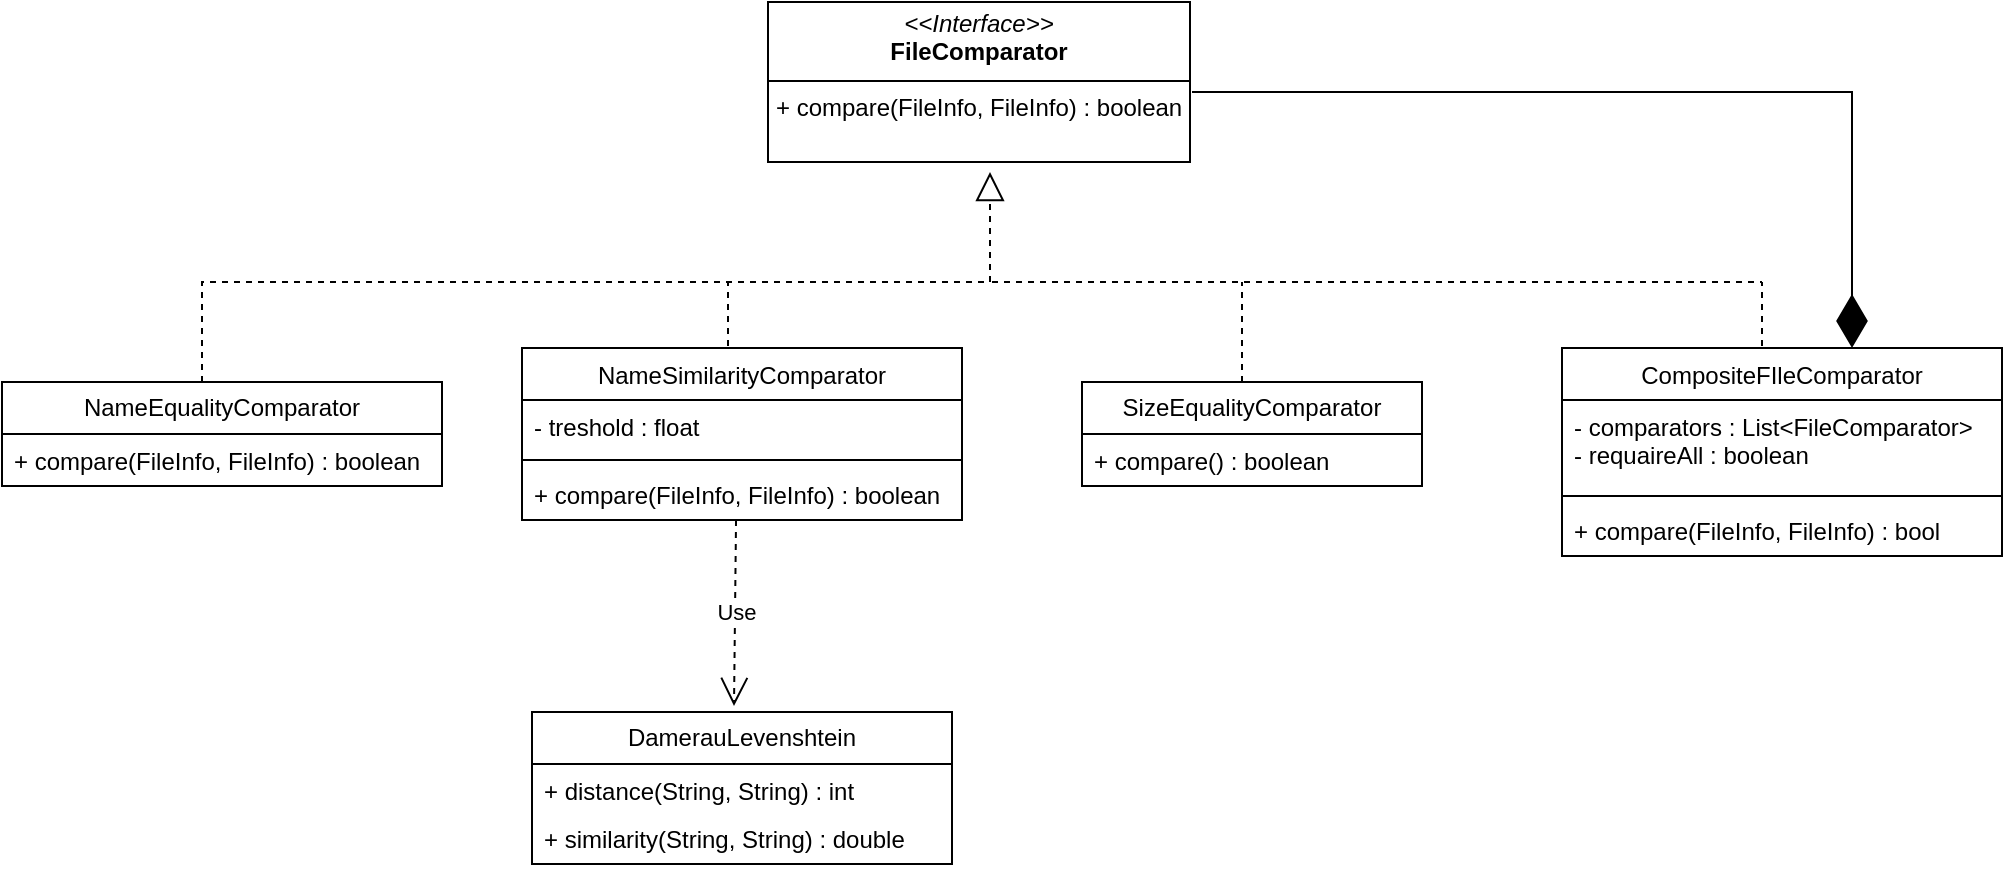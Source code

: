 <mxfile version="26.0.8" pages="5">
  <diagram id="C5RBs43oDa-KdzZeNtuy" name="comparator">
    <mxGraphModel dx="1290" dy="565" grid="1" gridSize="10" guides="1" tooltips="1" connect="1" arrows="1" fold="1" page="1" pageScale="1" pageWidth="1169" pageHeight="827" math="0" shadow="0">
      <root>
        <mxCell id="WIyWlLk6GJQsqaUBKTNV-0" />
        <mxCell id="WIyWlLk6GJQsqaUBKTNV-1" parent="WIyWlLk6GJQsqaUBKTNV-0" />
        <mxCell id="U8yGgse9i_UNsEWbCdNH-5" value="&lt;p style=&quot;margin:0px;margin-top:4px;text-align:center;&quot;&gt;&lt;i&gt;&amp;lt;&amp;lt;Interface&amp;gt;&amp;gt;&lt;/i&gt;&lt;br&gt;&lt;b&gt;FileComparator&lt;/b&gt;&lt;/p&gt;&lt;hr size=&quot;1&quot; style=&quot;border-style:solid;&quot;&gt;&lt;p style=&quot;margin:0px;margin-left:4px;&quot;&gt;+ compare(FileInfo, FileInfo) : boolean&amp;nbsp;&lt;/p&gt;" style="verticalAlign=top;align=left;overflow=fill;html=1;whiteSpace=wrap;" parent="WIyWlLk6GJQsqaUBKTNV-1" vertex="1">
          <mxGeometry x="467" y="198" width="211" height="80" as="geometry" />
        </mxCell>
        <mxCell id="U8yGgse9i_UNsEWbCdNH-6" value="NameEqualityComparator" style="swimlane;fontStyle=0;childLayout=stackLayout;horizontal=1;startSize=26;fillColor=none;horizontalStack=0;resizeParent=1;resizeParentMax=0;resizeLast=0;collapsible=1;marginBottom=0;whiteSpace=wrap;html=1;" parent="WIyWlLk6GJQsqaUBKTNV-1" vertex="1">
          <mxGeometry x="84" y="388" width="220" height="52" as="geometry" />
        </mxCell>
        <mxCell id="U8yGgse9i_UNsEWbCdNH-7" value="+ compare(FileInfo, FileInfo) : boolean" style="text;strokeColor=none;fillColor=none;align=left;verticalAlign=top;spacingLeft=4;spacingRight=4;overflow=hidden;rotatable=0;points=[[0,0.5],[1,0.5]];portConstraint=eastwest;whiteSpace=wrap;html=1;" parent="U8yGgse9i_UNsEWbCdNH-6" vertex="1">
          <mxGeometry y="26" width="220" height="26" as="geometry" />
        </mxCell>
        <mxCell id="U8yGgse9i_UNsEWbCdNH-16" value="SizeEqualityComparator" style="swimlane;fontStyle=0;childLayout=stackLayout;horizontal=1;startSize=26;fillColor=none;horizontalStack=0;resizeParent=1;resizeParentMax=0;resizeLast=0;collapsible=1;marginBottom=0;whiteSpace=wrap;html=1;" parent="WIyWlLk6GJQsqaUBKTNV-1" vertex="1">
          <mxGeometry x="624" y="388" width="170" height="52" as="geometry" />
        </mxCell>
        <mxCell id="U8yGgse9i_UNsEWbCdNH-17" value="+ compare() : boolean" style="text;strokeColor=none;fillColor=none;align=left;verticalAlign=top;spacingLeft=4;spacingRight=4;overflow=hidden;rotatable=0;points=[[0,0.5],[1,0.5]];portConstraint=eastwest;whiteSpace=wrap;html=1;" parent="U8yGgse9i_UNsEWbCdNH-16" vertex="1">
          <mxGeometry y="26" width="170" height="26" as="geometry" />
        </mxCell>
        <mxCell id="U8yGgse9i_UNsEWbCdNH-19" value="" style="endArrow=block;dashed=1;endFill=0;endSize=12;html=1;rounded=0;" parent="WIyWlLk6GJQsqaUBKTNV-1" edge="1">
          <mxGeometry width="160" relative="1" as="geometry">
            <mxPoint x="184" y="388" as="sourcePoint" />
            <mxPoint x="578" y="283" as="targetPoint" />
            <Array as="points">
              <mxPoint x="184" y="388" />
              <mxPoint x="184" y="338" />
              <mxPoint x="504" y="338" />
              <mxPoint x="578" y="338" />
            </Array>
          </mxGeometry>
        </mxCell>
        <mxCell id="U8yGgse9i_UNsEWbCdNH-23" value="" style="endArrow=none;dashed=1;html=1;rounded=0;" parent="WIyWlLk6GJQsqaUBKTNV-1" edge="1">
          <mxGeometry width="50" height="50" relative="1" as="geometry">
            <mxPoint x="447" y="388" as="sourcePoint" />
            <mxPoint x="447" y="338" as="targetPoint" />
          </mxGeometry>
        </mxCell>
        <mxCell id="U8yGgse9i_UNsEWbCdNH-24" value="" style="endArrow=none;dashed=1;html=1;rounded=0;" parent="WIyWlLk6GJQsqaUBKTNV-1" edge="1">
          <mxGeometry width="50" height="50" relative="1" as="geometry">
            <mxPoint x="579" y="338" as="sourcePoint" />
            <mxPoint x="964" y="338" as="targetPoint" />
          </mxGeometry>
        </mxCell>
        <mxCell id="U8yGgse9i_UNsEWbCdNH-25" value="" style="endArrow=none;dashed=1;html=1;rounded=0;" parent="WIyWlLk6GJQsqaUBKTNV-1" edge="1">
          <mxGeometry width="50" height="50" relative="1" as="geometry">
            <mxPoint x="704" y="388" as="sourcePoint" />
            <mxPoint x="704" y="338" as="targetPoint" />
          </mxGeometry>
        </mxCell>
        <mxCell id="U8yGgse9i_UNsEWbCdNH-26" value="" style="endArrow=none;dashed=1;html=1;rounded=0;" parent="WIyWlLk6GJQsqaUBKTNV-1" edge="1">
          <mxGeometry width="50" height="50" relative="1" as="geometry">
            <mxPoint x="964" y="388" as="sourcePoint" />
            <mxPoint x="964" y="338" as="targetPoint" />
          </mxGeometry>
        </mxCell>
        <mxCell id="U8yGgse9i_UNsEWbCdNH-27" value="&lt;span style=&quot;font-weight: 400;&quot;&gt;NameSimilarityComparator&lt;/span&gt;" style="swimlane;fontStyle=1;align=center;verticalAlign=top;childLayout=stackLayout;horizontal=1;startSize=26;horizontalStack=0;resizeParent=1;resizeParentMax=0;resizeLast=0;collapsible=1;marginBottom=0;whiteSpace=wrap;html=1;" parent="WIyWlLk6GJQsqaUBKTNV-1" vertex="1">
          <mxGeometry x="344" y="371" width="220" height="86" as="geometry" />
        </mxCell>
        <mxCell id="U8yGgse9i_UNsEWbCdNH-28" value="- treshold : float" style="text;strokeColor=none;fillColor=none;align=left;verticalAlign=top;spacingLeft=4;spacingRight=4;overflow=hidden;rotatable=0;points=[[0,0.5],[1,0.5]];portConstraint=eastwest;whiteSpace=wrap;html=1;" parent="U8yGgse9i_UNsEWbCdNH-27" vertex="1">
          <mxGeometry y="26" width="220" height="26" as="geometry" />
        </mxCell>
        <mxCell id="U8yGgse9i_UNsEWbCdNH-29" value="" style="line;strokeWidth=1;fillColor=none;align=left;verticalAlign=middle;spacingTop=-1;spacingLeft=3;spacingRight=3;rotatable=0;labelPosition=right;points=[];portConstraint=eastwest;strokeColor=inherit;" parent="U8yGgse9i_UNsEWbCdNH-27" vertex="1">
          <mxGeometry y="52" width="220" height="8" as="geometry" />
        </mxCell>
        <mxCell id="U8yGgse9i_UNsEWbCdNH-30" value="+ compare(FileInfo, FileInfo) : boolean&amp;nbsp;" style="text;strokeColor=none;fillColor=none;align=left;verticalAlign=top;spacingLeft=4;spacingRight=4;overflow=hidden;rotatable=0;points=[[0,0.5],[1,0.5]];portConstraint=eastwest;whiteSpace=wrap;html=1;" parent="U8yGgse9i_UNsEWbCdNH-27" vertex="1">
          <mxGeometry y="60" width="220" height="26" as="geometry" />
        </mxCell>
        <mxCell id="U8yGgse9i_UNsEWbCdNH-32" value="&lt;span style=&quot;font-weight: 400;&quot;&gt;CompositeFIleComparator&lt;/span&gt;" style="swimlane;fontStyle=1;align=center;verticalAlign=top;childLayout=stackLayout;horizontal=1;startSize=26;horizontalStack=0;resizeParent=1;resizeParentMax=0;resizeLast=0;collapsible=1;marginBottom=0;whiteSpace=wrap;html=1;" parent="WIyWlLk6GJQsqaUBKTNV-1" vertex="1">
          <mxGeometry x="864" y="371" width="220" height="104" as="geometry" />
        </mxCell>
        <mxCell id="U8yGgse9i_UNsEWbCdNH-33" value="- comparators : List&amp;lt;FileComparator&amp;gt;&lt;div&gt;- requaireAll : boolean&lt;/div&gt;" style="text;strokeColor=none;fillColor=none;align=left;verticalAlign=top;spacingLeft=4;spacingRight=4;overflow=hidden;rotatable=0;points=[[0,0.5],[1,0.5]];portConstraint=eastwest;whiteSpace=wrap;html=1;" parent="U8yGgse9i_UNsEWbCdNH-32" vertex="1">
          <mxGeometry y="26" width="220" height="44" as="geometry" />
        </mxCell>
        <mxCell id="U8yGgse9i_UNsEWbCdNH-34" value="" style="line;strokeWidth=1;fillColor=none;align=left;verticalAlign=middle;spacingTop=-1;spacingLeft=3;spacingRight=3;rotatable=0;labelPosition=right;points=[];portConstraint=eastwest;strokeColor=inherit;" parent="U8yGgse9i_UNsEWbCdNH-32" vertex="1">
          <mxGeometry y="70" width="220" height="8" as="geometry" />
        </mxCell>
        <mxCell id="U8yGgse9i_UNsEWbCdNH-35" value="+ compare(FileInfo, FileInfo) : bool&amp;nbsp;" style="text;strokeColor=none;fillColor=none;align=left;verticalAlign=top;spacingLeft=4;spacingRight=4;overflow=hidden;rotatable=0;points=[[0,0.5],[1,0.5]];portConstraint=eastwest;whiteSpace=wrap;html=1;" parent="U8yGgse9i_UNsEWbCdNH-32" vertex="1">
          <mxGeometry y="78" width="220" height="26" as="geometry" />
        </mxCell>
        <mxCell id="5WTUWye0s8T60nVQZnky-0" value="" style="endArrow=diamondThin;endFill=1;endSize=24;html=1;rounded=0;" parent="WIyWlLk6GJQsqaUBKTNV-1" edge="1">
          <mxGeometry width="160" relative="1" as="geometry">
            <mxPoint x="1009" y="243" as="sourcePoint" />
            <mxPoint x="1009" y="371" as="targetPoint" />
            <Array as="points">
              <mxPoint x="679" y="243" />
              <mxPoint x="1009" y="243" />
            </Array>
          </mxGeometry>
        </mxCell>
        <mxCell id="9_Im4xQddAQbTur4I_IK-0" value="DamerauLevenshtein" style="swimlane;fontStyle=0;childLayout=stackLayout;horizontal=1;startSize=26;fillColor=none;horizontalStack=0;resizeParent=1;resizeParentMax=0;resizeLast=0;collapsible=1;marginBottom=0;whiteSpace=wrap;html=1;" parent="WIyWlLk6GJQsqaUBKTNV-1" vertex="1">
          <mxGeometry x="349" y="553" width="210" height="76" as="geometry" />
        </mxCell>
        <mxCell id="9_Im4xQddAQbTur4I_IK-1" value="+ distance(String, String) : int&amp;nbsp;" style="text;strokeColor=none;fillColor=none;align=left;verticalAlign=top;spacingLeft=4;spacingRight=4;overflow=hidden;rotatable=0;points=[[0,0.5],[1,0.5]];portConstraint=eastwest;whiteSpace=wrap;html=1;" parent="9_Im4xQddAQbTur4I_IK-0" vertex="1">
          <mxGeometry y="26" width="210" height="24" as="geometry" />
        </mxCell>
        <mxCell id="9_Im4xQddAQbTur4I_IK-2" value="+ similarity(String, String) : double" style="text;strokeColor=none;fillColor=none;align=left;verticalAlign=top;spacingLeft=4;spacingRight=4;overflow=hidden;rotatable=0;points=[[0,0.5],[1,0.5]];portConstraint=eastwest;whiteSpace=wrap;html=1;" parent="9_Im4xQddAQbTur4I_IK-0" vertex="1">
          <mxGeometry y="50" width="210" height="26" as="geometry" />
        </mxCell>
        <mxCell id="9_Im4xQddAQbTur4I_IK-4" value="Use" style="endArrow=open;endSize=12;dashed=1;html=1;rounded=0;exitX=0.441;exitY=1.115;exitDx=0;exitDy=0;exitPerimeter=0;" parent="WIyWlLk6GJQsqaUBKTNV-1" edge="1">
          <mxGeometry width="160" relative="1" as="geometry">
            <mxPoint x="451.02" y="457.0" as="sourcePoint" />
            <mxPoint x="450" y="550" as="targetPoint" />
          </mxGeometry>
        </mxCell>
      </root>
    </mxGraphModel>
  </diagram>
  <diagram id="Cde9O3t8qtmIYiX8npGV" name="finders">
    <mxGraphModel dx="1290" dy="565" grid="1" gridSize="10" guides="1" tooltips="1" connect="1" arrows="1" fold="1" page="1" pageScale="1" pageWidth="1169" pageHeight="827" math="0" shadow="0">
      <root>
        <mxCell id="0" />
        <mxCell id="1" parent="0" />
        <mxCell id="o4_-igIPOzprRb9-MttJ-1" value="&lt;i&gt;FileGroupFinder&lt;/i&gt;" style="swimlane;fontStyle=1;align=center;verticalAlign=top;childLayout=stackLayout;horizontal=1;startSize=26;horizontalStack=0;resizeParent=1;resizeParentMax=0;resizeLast=0;collapsible=1;marginBottom=0;whiteSpace=wrap;html=1;" parent="1" vertex="1">
          <mxGeometry x="464" y="230" width="230" height="110" as="geometry" />
        </mxCell>
        <mxCell id="o4_-igIPOzprRb9-MttJ-2" value="&lt;i&gt;- files : List&amp;lt;FileInfo&amp;gt;&lt;/i&gt;&lt;div&gt;&lt;i&gt;- comparator : FileComparator&lt;/i&gt;&lt;/div&gt;" style="text;strokeColor=none;fillColor=none;align=left;verticalAlign=top;spacingLeft=4;spacingRight=4;overflow=hidden;rotatable=0;points=[[0,0.5],[1,0.5]];portConstraint=eastwest;whiteSpace=wrap;html=1;" parent="o4_-igIPOzprRb9-MttJ-1" vertex="1">
          <mxGeometry y="26" width="230" height="44" as="geometry" />
        </mxCell>
        <mxCell id="o4_-igIPOzprRb9-MttJ-3" value="" style="line;strokeWidth=1;fillColor=none;align=left;verticalAlign=middle;spacingTop=-1;spacingLeft=3;spacingRight=3;rotatable=0;labelPosition=right;points=[];portConstraint=eastwest;strokeColor=inherit;" parent="o4_-igIPOzprRb9-MttJ-1" vertex="1">
          <mxGeometry y="70" width="230" height="8" as="geometry" />
        </mxCell>
        <mxCell id="o4_-igIPOzprRb9-MttJ-4" value="&lt;i&gt;+ find() : List&amp;lt;ImmutablePair&amp;lt;FileInfo&amp;gt;&amp;gt;&lt;/i&gt;&lt;div&gt;&lt;br&gt;&lt;/div&gt;" style="text;strokeColor=none;fillColor=none;align=left;verticalAlign=top;spacingLeft=4;spacingRight=4;overflow=hidden;rotatable=0;points=[[0,0.5],[1,0.5]];portConstraint=eastwest;whiteSpace=wrap;html=1;" parent="o4_-igIPOzprRb9-MttJ-1" vertex="1">
          <mxGeometry y="78" width="230" height="32" as="geometry" />
        </mxCell>
        <mxCell id="Mpk-7AVUA3salqRv2yxr-1" value="FileDuplicateFinder" style="swimlane;fontStyle=1;align=center;verticalAlign=top;childLayout=stackLayout;horizontal=1;startSize=26;horizontalStack=0;resizeParent=1;resizeParentMax=0;resizeLast=0;collapsible=1;marginBottom=0;whiteSpace=wrap;html=1;" parent="1" vertex="1">
          <mxGeometry x="660" y="450" width="230" height="110" as="geometry" />
        </mxCell>
        <mxCell id="Mpk-7AVUA3salqRv2yxr-2" value="- files : List&amp;lt;FileInfo&amp;gt;&lt;div&gt;- comparator : FileComparator&lt;/div&gt;" style="text;strokeColor=none;fillColor=none;align=left;verticalAlign=top;spacingLeft=4;spacingRight=4;overflow=hidden;rotatable=0;points=[[0,0.5],[1,0.5]];portConstraint=eastwest;whiteSpace=wrap;html=1;" parent="Mpk-7AVUA3salqRv2yxr-1" vertex="1">
          <mxGeometry y="26" width="230" height="44" as="geometry" />
        </mxCell>
        <mxCell id="Mpk-7AVUA3salqRv2yxr-3" value="" style="line;strokeWidth=1;fillColor=none;align=left;verticalAlign=middle;spacingTop=-1;spacingLeft=3;spacingRight=3;rotatable=0;labelPosition=right;points=[];portConstraint=eastwest;strokeColor=inherit;" parent="Mpk-7AVUA3salqRv2yxr-1" vertex="1">
          <mxGeometry y="70" width="230" height="8" as="geometry" />
        </mxCell>
        <mxCell id="Mpk-7AVUA3salqRv2yxr-4" value="+ find() : List&amp;lt;ImmutablePair&amp;lt;FileInfo&amp;gt;&amp;gt;&lt;div&gt;&lt;br&gt;&lt;/div&gt;" style="text;strokeColor=none;fillColor=none;align=left;verticalAlign=top;spacingLeft=4;spacingRight=4;overflow=hidden;rotatable=0;points=[[0,0.5],[1,0.5]];portConstraint=eastwest;whiteSpace=wrap;html=1;" parent="Mpk-7AVUA3salqRv2yxr-1" vertex="1">
          <mxGeometry y="78" width="230" height="32" as="geometry" />
        </mxCell>
        <mxCell id="Mpk-7AVUA3salqRv2yxr-5" value="FileVersionsFinder" style="swimlane;fontStyle=1;align=center;verticalAlign=top;childLayout=stackLayout;horizontal=1;startSize=26;horizontalStack=0;resizeParent=1;resizeParentMax=0;resizeLast=0;collapsible=1;marginBottom=0;whiteSpace=wrap;html=1;" parent="1" vertex="1">
          <mxGeometry x="250" y="450" width="230" height="110" as="geometry" />
        </mxCell>
        <mxCell id="Mpk-7AVUA3salqRv2yxr-6" value="- files : List&amp;lt;FileInfo&amp;gt;&lt;div&gt;- comparator : FileComparator&lt;/div&gt;" style="text;strokeColor=none;fillColor=none;align=left;verticalAlign=top;spacingLeft=4;spacingRight=4;overflow=hidden;rotatable=0;points=[[0,0.5],[1,0.5]];portConstraint=eastwest;whiteSpace=wrap;html=1;" parent="Mpk-7AVUA3salqRv2yxr-5" vertex="1">
          <mxGeometry y="26" width="230" height="44" as="geometry" />
        </mxCell>
        <mxCell id="Mpk-7AVUA3salqRv2yxr-7" value="" style="line;strokeWidth=1;fillColor=none;align=left;verticalAlign=middle;spacingTop=-1;spacingLeft=3;spacingRight=3;rotatable=0;labelPosition=right;points=[];portConstraint=eastwest;strokeColor=inherit;" parent="Mpk-7AVUA3salqRv2yxr-5" vertex="1">
          <mxGeometry y="70" width="230" height="8" as="geometry" />
        </mxCell>
        <mxCell id="Mpk-7AVUA3salqRv2yxr-8" value="+ find() : List&amp;lt;ImmutablePair&amp;lt;FileInfo&amp;gt;&amp;gt;&lt;div&gt;&lt;br&gt;&lt;/div&gt;" style="text;strokeColor=none;fillColor=none;align=left;verticalAlign=top;spacingLeft=4;spacingRight=4;overflow=hidden;rotatable=0;points=[[0,0.5],[1,0.5]];portConstraint=eastwest;whiteSpace=wrap;html=1;" parent="Mpk-7AVUA3salqRv2yxr-5" vertex="1">
          <mxGeometry y="78" width="230" height="32" as="geometry" />
        </mxCell>
        <mxCell id="Qy8kE09DHCINjB1CNxP1-1" value="&lt;p style=&quot;margin:0px;margin-top:4px;text-align:center;&quot;&gt;&lt;i&gt;&amp;lt;&amp;lt;Interface&amp;gt;&amp;gt;&lt;/i&gt;&lt;br&gt;&lt;b&gt;FileComparator&lt;/b&gt;&lt;/p&gt;&lt;hr size=&quot;1&quot; style=&quot;border-style:solid;&quot;&gt;&lt;p style=&quot;margin:0px;margin-left:4px;&quot;&gt;+ compare(FileInfo, FileInfo) : boolean&amp;nbsp;&lt;/p&gt;" style="verticalAlign=top;align=left;overflow=fill;html=1;whiteSpace=wrap;" parent="1" vertex="1">
          <mxGeometry x="110" y="238" width="211" height="80" as="geometry" />
        </mxCell>
        <mxCell id="Qy8kE09DHCINjB1CNxP1-2" value="" style="endArrow=diamondThin;endFill=1;endSize=24;html=1;rounded=0;entryX=0;entryY=0.5;entryDx=0;entryDy=0;exitX=1;exitY=0.5;exitDx=0;exitDy=0;" parent="1" source="Qy8kE09DHCINjB1CNxP1-1" target="o4_-igIPOzprRb9-MttJ-2" edge="1">
          <mxGeometry width="160" relative="1" as="geometry">
            <mxPoint x="610" y="240" as="sourcePoint" />
            <mxPoint x="770" y="240" as="targetPoint" />
          </mxGeometry>
        </mxCell>
        <mxCell id="txkbW5nwoWUaUwmF8zt7-1" value="&lt;p style=&quot;margin:0px;margin-top:4px;text-align:center;&quot;&gt;&lt;i&gt;&amp;lt;&amp;lt;Interface&amp;gt;&amp;gt;&lt;/i&gt;&lt;br&gt;&lt;b&gt;FileFinder&lt;/b&gt;&lt;/p&gt;&lt;hr size=&quot;1&quot; style=&quot;border-style:solid;&quot;&gt;&lt;p style=&quot;margin:0px;margin-left:4px;&quot;&gt;+ compare(FileInfo, FileInfo) : boolean&amp;nbsp;&lt;/p&gt;" style="verticalAlign=top;align=left;overflow=fill;html=1;whiteSpace=wrap;" parent="1" vertex="1">
          <mxGeometry x="473.5" y="60" width="211" height="80" as="geometry" />
        </mxCell>
        <mxCell id="txkbW5nwoWUaUwmF8zt7-3" value="" style="endArrow=block;dashed=1;endFill=0;endSize=12;html=1;rounded=0;entryX=0.5;entryY=1;entryDx=0;entryDy=0;exitX=0.5;exitY=0;exitDx=0;exitDy=0;" parent="1" source="o4_-igIPOzprRb9-MttJ-1" target="txkbW5nwoWUaUwmF8zt7-1" edge="1">
          <mxGeometry width="160" relative="1" as="geometry">
            <mxPoint x="579" y="620" as="sourcePoint" />
            <mxPoint x="845" y="600" as="targetPoint" />
            <Array as="points" />
          </mxGeometry>
        </mxCell>
        <mxCell id="L4ZV5EJNv4xMWHJ9aP0x-1" value="" style="endArrow=block;endSize=16;endFill=0;html=1;rounded=0;exitX=0.5;exitY=0;exitDx=0;exitDy=0;" parent="1" source="Mpk-7AVUA3salqRv2yxr-5" edge="1">
          <mxGeometry width="160" relative="1" as="geometry">
            <mxPoint x="560" y="330" as="sourcePoint" />
            <mxPoint x="576" y="340" as="targetPoint" />
            <Array as="points">
              <mxPoint x="365" y="400" />
              <mxPoint x="576" y="400" />
            </Array>
          </mxGeometry>
        </mxCell>
        <mxCell id="L4ZV5EJNv4xMWHJ9aP0x-3" value="" style="endArrow=none;html=1;rounded=0;entryX=0.5;entryY=0;entryDx=0;entryDy=0;" parent="1" target="Mpk-7AVUA3salqRv2yxr-1" edge="1">
          <mxGeometry width="50" height="50" relative="1" as="geometry">
            <mxPoint x="570" y="400" as="sourcePoint" />
            <mxPoint x="670" y="310" as="targetPoint" />
            <Array as="points">
              <mxPoint x="775" y="400" />
            </Array>
          </mxGeometry>
        </mxCell>
      </root>
    </mxGraphModel>
  </diagram>
  <diagram id="LNfeugTZ9ctiTOf0wZXt" name="effect">
    <mxGraphModel dx="1290" dy="565" grid="1" gridSize="10" guides="1" tooltips="1" connect="1" arrows="1" fold="1" page="1" pageScale="1" pageWidth="1169" pageHeight="827" math="0" shadow="0">
      <root>
        <mxCell id="0" />
        <mxCell id="1" parent="0" />
        <mxCell id="Mg_yTMsmzbNJ7_bCk1oB-1" value="&lt;p style=&quot;margin:0px;margin-top:4px;text-align:center;&quot;&gt;&lt;i&gt;&amp;lt;&amp;lt;Interface&amp;gt;&amp;gt;&lt;/i&gt;&lt;br&gt;&lt;b&gt;IOSideEffect&lt;/b&gt;&lt;/p&gt;&lt;hr size=&quot;1&quot; style=&quot;border-style:solid;&quot;&gt;&lt;p style=&quot;margin:0px;margin-left:4px;&quot;&gt;+ apply() : void&lt;br&gt;+ getLogString() : String&lt;/p&gt;" style="verticalAlign=top;align=left;overflow=fill;html=1;whiteSpace=wrap;" parent="1" vertex="1">
          <mxGeometry x="455" y="170" width="190" height="90" as="geometry" />
        </mxCell>
        <mxCell id="7JavnawEGzIej1p7MZWQ-1" value="Delete" style="swimlane;fontStyle=1;align=center;verticalAlign=top;childLayout=stackLayout;horizontal=1;startSize=26;horizontalStack=0;resizeParent=1;resizeParentMax=0;resizeLast=0;collapsible=1;marginBottom=0;whiteSpace=wrap;html=1;" parent="1" vertex="1">
          <mxGeometry x="60" y="440" width="160" height="100" as="geometry" />
        </mxCell>
        <mxCell id="7JavnawEGzIej1p7MZWQ-2" value="- files : List&amp;lt;FileInfo&amp;gt;&amp;nbsp;" style="text;strokeColor=none;fillColor=none;align=left;verticalAlign=top;spacingLeft=4;spacingRight=4;overflow=hidden;rotatable=0;points=[[0,0.5],[1,0.5]];portConstraint=eastwest;whiteSpace=wrap;html=1;" parent="7JavnawEGzIej1p7MZWQ-1" vertex="1">
          <mxGeometry y="26" width="160" height="24" as="geometry" />
        </mxCell>
        <mxCell id="7JavnawEGzIej1p7MZWQ-3" value="" style="line;strokeWidth=1;fillColor=none;align=left;verticalAlign=middle;spacingTop=-1;spacingLeft=3;spacingRight=3;rotatable=0;labelPosition=right;points=[];portConstraint=eastwest;strokeColor=inherit;" parent="7JavnawEGzIej1p7MZWQ-1" vertex="1">
          <mxGeometry y="50" width="160" height="8" as="geometry" />
        </mxCell>
        <mxCell id="7JavnawEGzIej1p7MZWQ-4" value="+ apply() : void&lt;br&gt;+ getLogString() : String" style="text;strokeColor=none;fillColor=none;align=left;verticalAlign=top;spacingLeft=4;spacingRight=4;overflow=hidden;rotatable=0;points=[[0,0.5],[1,0.5]];portConstraint=eastwest;whiteSpace=wrap;html=1;" parent="7JavnawEGzIej1p7MZWQ-1" vertex="1">
          <mxGeometry y="58" width="160" height="42" as="geometry" />
        </mxCell>
        <mxCell id="14yrBTh6PUBRTVHi4dT--1" value="Archive" style="swimlane;fontStyle=1;align=center;verticalAlign=top;childLayout=stackLayout;horizontal=1;startSize=26;horizontalStack=0;resizeParent=1;resizeParentMax=0;resizeLast=0;collapsible=1;marginBottom=0;whiteSpace=wrap;html=1;" parent="1" vertex="1">
          <mxGeometry x="270" y="430" width="240" height="120" as="geometry" />
        </mxCell>
        <mxCell id="14yrBTh6PUBRTVHi4dT--2" value="- files : List&amp;lt;FileInfo&amp;gt;&lt;div&gt;- directoryPathToCreateZipInside : String&amp;nbsp;&lt;/div&gt;" style="text;strokeColor=none;fillColor=none;align=left;verticalAlign=top;spacingLeft=4;spacingRight=4;overflow=hidden;rotatable=0;points=[[0,0.5],[1,0.5]];portConstraint=eastwest;whiteSpace=wrap;html=1;" parent="14yrBTh6PUBRTVHi4dT--1" vertex="1">
          <mxGeometry y="26" width="240" height="44" as="geometry" />
        </mxCell>
        <mxCell id="14yrBTh6PUBRTVHi4dT--3" value="" style="line;strokeWidth=1;fillColor=none;align=left;verticalAlign=middle;spacingTop=-1;spacingLeft=3;spacingRight=3;rotatable=0;labelPosition=right;points=[];portConstraint=eastwest;strokeColor=inherit;" parent="14yrBTh6PUBRTVHi4dT--1" vertex="1">
          <mxGeometry y="70" width="240" height="8" as="geometry" />
        </mxCell>
        <mxCell id="14yrBTh6PUBRTVHi4dT--4" value="+ apply() : void&lt;br&gt;+ getLogString() : String" style="text;strokeColor=none;fillColor=none;align=left;verticalAlign=top;spacingLeft=4;spacingRight=4;overflow=hidden;rotatable=0;points=[[0,0.5],[1,0.5]];portConstraint=eastwest;whiteSpace=wrap;html=1;" parent="14yrBTh6PUBRTVHi4dT--1" vertex="1">
          <mxGeometry y="78" width="240" height="42" as="geometry" />
        </mxCell>
        <mxCell id="14yrBTh6PUBRTVHi4dT--9" value="Move" style="swimlane;fontStyle=1;align=center;verticalAlign=top;childLayout=stackLayout;horizontal=1;startSize=26;horizontalStack=0;resizeParent=1;resizeParentMax=0;resizeLast=0;collapsible=1;marginBottom=0;whiteSpace=wrap;html=1;" parent="1" vertex="1">
          <mxGeometry x="550" y="430" width="240" height="120" as="geometry" />
        </mxCell>
        <mxCell id="14yrBTh6PUBRTVHi4dT--10" value="- filesToMove : List&amp;lt;FileInfo&amp;gt;&lt;div&gt;- moveDestination : String&amp;nbsp;&lt;/div&gt;" style="text;strokeColor=none;fillColor=none;align=left;verticalAlign=top;spacingLeft=4;spacingRight=4;overflow=hidden;rotatable=0;points=[[0,0.5],[1,0.5]];portConstraint=eastwest;whiteSpace=wrap;html=1;" parent="14yrBTh6PUBRTVHi4dT--9" vertex="1">
          <mxGeometry y="26" width="240" height="44" as="geometry" />
        </mxCell>
        <mxCell id="14yrBTh6PUBRTVHi4dT--11" value="" style="line;strokeWidth=1;fillColor=none;align=left;verticalAlign=middle;spacingTop=-1;spacingLeft=3;spacingRight=3;rotatable=0;labelPosition=right;points=[];portConstraint=eastwest;strokeColor=inherit;" parent="14yrBTh6PUBRTVHi4dT--9" vertex="1">
          <mxGeometry y="70" width="240" height="8" as="geometry" />
        </mxCell>
        <mxCell id="14yrBTh6PUBRTVHi4dT--12" value="+ apply() : void&lt;br&gt;+ getLogString() : String" style="text;strokeColor=none;fillColor=none;align=left;verticalAlign=top;spacingLeft=4;spacingRight=4;overflow=hidden;rotatable=0;points=[[0,0.5],[1,0.5]];portConstraint=eastwest;whiteSpace=wrap;html=1;" parent="14yrBTh6PUBRTVHi4dT--9" vertex="1">
          <mxGeometry y="78" width="240" height="42" as="geometry" />
        </mxCell>
        <mxCell id="DLdBkdzJKbFA5_bO_Xd3-1" value="Rename" style="swimlane;fontStyle=1;align=center;verticalAlign=top;childLayout=stackLayout;horizontal=1;startSize=26;horizontalStack=0;resizeParent=1;resizeParentMax=0;resizeLast=0;collapsible=1;marginBottom=0;whiteSpace=wrap;html=1;" parent="1" vertex="1">
          <mxGeometry x="830" y="430" width="240" height="120" as="geometry" />
        </mxCell>
        <mxCell id="DLdBkdzJKbFA5_bO_Xd3-2" value="- fileInfo : FileInfo&lt;div&gt;- newFileName : String&amp;nbsp;&lt;/div&gt;" style="text;strokeColor=none;fillColor=none;align=left;verticalAlign=top;spacingLeft=4;spacingRight=4;overflow=hidden;rotatable=0;points=[[0,0.5],[1,0.5]];portConstraint=eastwest;whiteSpace=wrap;html=1;" parent="DLdBkdzJKbFA5_bO_Xd3-1" vertex="1">
          <mxGeometry y="26" width="240" height="44" as="geometry" />
        </mxCell>
        <mxCell id="DLdBkdzJKbFA5_bO_Xd3-3" value="" style="line;strokeWidth=1;fillColor=none;align=left;verticalAlign=middle;spacingTop=-1;spacingLeft=3;spacingRight=3;rotatable=0;labelPosition=right;points=[];portConstraint=eastwest;strokeColor=inherit;" parent="DLdBkdzJKbFA5_bO_Xd3-1" vertex="1">
          <mxGeometry y="70" width="240" height="8" as="geometry" />
        </mxCell>
        <mxCell id="DLdBkdzJKbFA5_bO_Xd3-4" value="+ apply() : void&lt;br&gt;+ getLogString() : String" style="text;strokeColor=none;fillColor=none;align=left;verticalAlign=top;spacingLeft=4;spacingRight=4;overflow=hidden;rotatable=0;points=[[0,0.5],[1,0.5]];portConstraint=eastwest;whiteSpace=wrap;html=1;" parent="DLdBkdzJKbFA5_bO_Xd3-1" vertex="1">
          <mxGeometry y="78" width="240" height="42" as="geometry" />
        </mxCell>
        <mxCell id="DLdBkdzJKbFA5_bO_Xd3-5" value="" style="endArrow=block;dashed=1;endFill=0;endSize=12;html=1;rounded=0;exitX=0.5;exitY=0;exitDx=0;exitDy=0;" parent="1" source="7JavnawEGzIej1p7MZWQ-1" target="Mg_yTMsmzbNJ7_bCk1oB-1" edge="1">
          <mxGeometry width="160" relative="1" as="geometry">
            <mxPoint x="140" y="450" as="sourcePoint" />
            <mxPoint x="550" y="320" as="targetPoint" />
            <Array as="points">
              <mxPoint x="140" y="340" />
              <mxPoint x="550" y="340" />
            </Array>
          </mxGeometry>
        </mxCell>
        <mxCell id="DLdBkdzJKbFA5_bO_Xd3-9" value="" style="endArrow=none;dashed=1;html=1;rounded=0;" parent="1" edge="1">
          <mxGeometry width="50" height="50" relative="1" as="geometry">
            <mxPoint x="390" y="430" as="sourcePoint" />
            <mxPoint x="390" y="340" as="targetPoint" />
          </mxGeometry>
        </mxCell>
        <mxCell id="DLdBkdzJKbFA5_bO_Xd3-10" value="" style="endArrow=none;dashed=1;html=1;rounded=0;entryX=0.541;entryY=0.026;entryDx=0;entryDy=0;entryPerimeter=0;" parent="1" target="DLdBkdzJKbFA5_bO_Xd3-1" edge="1">
          <mxGeometry width="50" height="50" relative="1" as="geometry">
            <mxPoint x="550" y="340" as="sourcePoint" />
            <mxPoint x="960" y="428" as="targetPoint" />
            <Array as="points">
              <mxPoint x="960" y="340" />
            </Array>
          </mxGeometry>
        </mxCell>
        <mxCell id="DLdBkdzJKbFA5_bO_Xd3-11" value="" style="endArrow=none;dashed=1;html=1;rounded=0;exitX=0.5;exitY=0;exitDx=0;exitDy=0;" parent="1" source="14yrBTh6PUBRTVHi4dT--9" edge="1">
          <mxGeometry width="50" height="50" relative="1" as="geometry">
            <mxPoint x="680" y="410" as="sourcePoint" />
            <mxPoint x="670" y="340" as="targetPoint" />
          </mxGeometry>
        </mxCell>
      </root>
    </mxGraphModel>
  </diagram>
  <diagram id="9FXGau8o8WmP6y33M3kj" name="persistence">
    <mxGraphModel dx="1290" dy="565" grid="1" gridSize="10" guides="1" tooltips="1" connect="1" arrows="1" fold="1" page="1" pageScale="1" pageWidth="827" pageHeight="583" math="0" shadow="0">
      <root>
        <mxCell id="0" />
        <mxCell id="1" parent="0" />
        <mxCell id="e1JNJbLfSPUfNoddy64d-1" value="&lt;p style=&quot;margin:0px;margin-top:4px;text-align:center;&quot;&gt;&lt;i&gt;&amp;lt;&amp;lt;Interface&amp;gt;&amp;gt;&lt;/i&gt;&lt;br&gt;&lt;b&gt;FileInfoJpaRepository&lt;/b&gt;&lt;/p&gt;&lt;hr size=&quot;1&quot; style=&quot;border-style:solid;&quot;&gt;&lt;p style=&quot;margin:0px;margin-left:4px;&quot;&gt;+ findByPath(String) : Optional&amp;lt;FileInfo&amp;gt;&lt;br&gt;+ findByPathStartingWith(String) : List&amp;lt;FileInfo&amp;gt;&lt;/p&gt;&lt;p style=&quot;margin:0px;margin-left:4px;&quot;&gt;+ findByPathStartingWithOrderBySizeDescLimitK&lt;/p&gt;&lt;p style=&quot;margin:0px;margin-left:4px;&quot;&gt;(String, int) : List&amp;lt;FileInfo&amp;gt;&lt;/p&gt;" style="verticalAlign=top;align=left;overflow=fill;html=1;whiteSpace=wrap;" vertex="1" parent="1">
          <mxGeometry x="480" y="270" width="270" height="110" as="geometry" />
        </mxCell>
        <mxCell id="e1JNJbLfSPUfNoddy64d-2" value="with FileInfo as T&lt;div&gt;and String as ID&lt;/div&gt;" style="endArrow=block;endSize=16;endFill=0;html=1;rounded=0;exitX=0.5;exitY=0;exitDx=0;exitDy=0;entryX=0.5;entryY=1;entryDx=0;entryDy=0;" edge="1" parent="1" source="e1JNJbLfSPUfNoddy64d-1" target="e1JNJbLfSPUfNoddy64d-7">
          <mxGeometry x="-0.005" width="160" relative="1" as="geometry">
            <mxPoint x="690" y="181" as="sourcePoint" />
            <mxPoint x="575" y="180" as="targetPoint" />
            <mxPoint as="offset" />
          </mxGeometry>
        </mxCell>
        <mxCell id="e1JNJbLfSPUfNoddy64d-7" value="&lt;p style=&quot;margin:0px;margin-top:4px;text-align:center;&quot;&gt;&lt;i&gt;&amp;lt;&amp;lt;Interface&amp;gt;&amp;gt;&lt;/i&gt;&lt;br&gt;&lt;b&gt;JpaRepository&amp;lt;T, ID&amp;gt;&lt;/b&gt;&lt;/p&gt;&lt;hr size=&quot;1&quot; style=&quot;border-style:solid;&quot;&gt;&lt;p style=&quot;margin:0px;margin-left:4px;&quot;&gt;+ findAll(Example&amp;lt;S&amp;gt;) : List&amp;lt;S&amp;gt;&lt;br&gt;&lt;/p&gt;" style="verticalAlign=top;align=left;overflow=fill;html=1;whiteSpace=wrap;" vertex="1" parent="1">
          <mxGeometry x="520" y="90" width="190" height="70" as="geometry" />
        </mxCell>
        <mxCell id="_sN3ZALpGs7qDctiAlAS-1" value="FileInfoRepository" style="swimlane;fontStyle=1;align=center;verticalAlign=top;childLayout=stackLayout;horizontal=1;startSize=26;horizontalStack=0;resizeParent=1;resizeParentMax=0;resizeLast=0;collapsible=1;marginBottom=0;whiteSpace=wrap;html=1;" vertex="1" parent="1">
          <mxGeometry x="60" y="215" width="270" height="220" as="geometry" />
        </mxCell>
        <mxCell id="_sN3ZALpGs7qDctiAlAS-2" value="- entityManager : EntityManager&lt;div&gt;- fileInfoJpaRepository : FileInfoJpaRepository&lt;/div&gt;" style="text;strokeColor=none;fillColor=none;align=left;verticalAlign=top;spacingLeft=4;spacingRight=4;overflow=hidden;rotatable=0;points=[[0,0.5],[1,0.5]];portConstraint=eastwest;whiteSpace=wrap;html=1;" vertex="1" parent="_sN3ZALpGs7qDctiAlAS-1">
          <mxGeometry y="26" width="270" height="44" as="geometry" />
        </mxCell>
        <mxCell id="_sN3ZALpGs7qDctiAlAS-3" value="" style="line;strokeWidth=1;fillColor=none;align=left;verticalAlign=middle;spacingTop=-1;spacingLeft=3;spacingRight=3;rotatable=0;labelPosition=right;points=[];portConstraint=eastwest;strokeColor=inherit;" vertex="1" parent="_sN3ZALpGs7qDctiAlAS-1">
          <mxGeometry y="70" width="270" height="8" as="geometry" />
        </mxCell>
        <mxCell id="_sN3ZALpGs7qDctiAlAS-4" value="&lt;div&gt;&lt;div&gt;+ remove(FileInfo) : boolean&lt;/div&gt;&lt;div&gt;+ add(FileInfo) : Optional&amp;lt;FileInfo&amp;gt;&lt;/div&gt;&lt;div&gt;+ getDescendants(Path): List&amp;lt;FileInfo&amp;gt;&lt;/div&gt;&lt;div&gt;&lt;span style=&quot;background-color: transparent; color: light-dark(rgb(0, 0, 0), rgb(255, 255, 255));&quot;&gt;+ getDescendants(String): List&amp;lt;FileInfo&amp;gt;&lt;/span&gt;&lt;/div&gt;&lt;div&gt;+ findAll() : List&amp;lt;FileInfo&amp;gt;&lt;/div&gt;&lt;div&gt;+ findByPath(String): Optional&amp;lt;FileInfo&amp;gt;&lt;/div&gt;&lt;div&gt;+ getLargestFiles(String, int) : List&amp;lt;FileInfo&amp;gt;&lt;/div&gt;&lt;div&gt;+ changePathAndName(FileInfo, String) : Optional&amp;lt;FileInfo&amp;gt;&lt;/div&gt;&lt;/div&gt;" style="text;strokeColor=none;fillColor=none;align=left;verticalAlign=top;spacingLeft=4;spacingRight=4;overflow=hidden;rotatable=0;points=[[0,0.5],[1,0.5]];portConstraint=eastwest;whiteSpace=wrap;html=1;" vertex="1" parent="_sN3ZALpGs7qDctiAlAS-1">
          <mxGeometry y="78" width="270" height="142" as="geometry" />
        </mxCell>
        <mxCell id="Anj4gM-hNiiEgS3BTKTb-1" value="" style="endArrow=diamondThin;endFill=1;endSize=24;html=1;rounded=0;entryX=0.996;entryY=0.215;entryDx=0;entryDy=0;exitX=0;exitY=0.5;exitDx=0;exitDy=0;entryPerimeter=0;" edge="1" parent="1" source="e1JNJbLfSPUfNoddy64d-1" target="_sN3ZALpGs7qDctiAlAS-4">
          <mxGeometry width="160" relative="1" as="geometry">
            <mxPoint x="490" y="319" as="sourcePoint" />
            <mxPoint x="700" y="310" as="targetPoint" />
          </mxGeometry>
        </mxCell>
        <mxCell id="Anj4gM-hNiiEgS3BTKTb-6" value="&lt;p style=&quot;margin:0px;margin-top:4px;text-align:center;&quot;&gt;&lt;b&gt;EntityManager&lt;/b&gt;&lt;/p&gt;&lt;hr size=&quot;1&quot; style=&quot;border-style:solid;&quot;&gt;&lt;p style=&quot;margin:0px;margin-left:4px;&quot;&gt;+ remove(FileInfo) : void&lt;br&gt;&lt;/p&gt;&lt;p style=&quot;margin:0px;margin-left:4px;&quot;&gt;+ merge(FileInfo) : FileInfo&lt;/p&gt;" style="verticalAlign=top;align=left;overflow=fill;html=1;whiteSpace=wrap;" vertex="1" parent="1">
          <mxGeometry x="100" y="80" width="190" height="70" as="geometry" />
        </mxCell>
        <mxCell id="Q_QHCKpZUpm1aOPRA9xj-1" value="" style="endArrow=diamondThin;endFill=1;endSize=24;html=1;rounded=0;entryX=0.5;entryY=0;entryDx=0;entryDy=0;exitX=0.5;exitY=1;exitDx=0;exitDy=0;" edge="1" parent="1" source="Anj4gM-hNiiEgS3BTKTb-6" target="_sN3ZALpGs7qDctiAlAS-1">
          <mxGeometry width="160" relative="1" as="geometry">
            <mxPoint x="340" y="230" as="sourcePoint" />
            <mxPoint x="500" y="230" as="targetPoint" />
          </mxGeometry>
        </mxCell>
      </root>
    </mxGraphModel>
  </diagram>
  <diagram id="prr_aoxrlN4Zs547syXw" name="graphic-user-interface">
    <mxGraphModel dx="1518" dy="665" grid="1" gridSize="10" guides="1" tooltips="1" connect="1" arrows="1" fold="1" page="1" pageScale="1" pageWidth="1169" pageHeight="827" math="0" shadow="0">
      <root>
        <mxCell id="0" />
        <mxCell id="1" parent="0" />
        <mxCell id="RjaTyntHI3gFCynmfaop-1" value="AppController" style="swimlane;fontStyle=1;align=center;verticalAlign=top;childLayout=stackLayout;horizontal=1;startSize=26;horizontalStack=0;resizeParent=1;resizeParentMax=0;resizeLast=0;collapsible=1;marginBottom=0;whiteSpace=wrap;html=1;" parent="1" vertex="1">
          <mxGeometry x="440" y="120" width="270" height="190" as="geometry" />
        </mxCell>
        <mxCell id="RjaTyntHI3gFCynmfaop-2" value="- instance: AppController&lt;div&gt;- stage: Stage&lt;/div&gt;&lt;div&gt;- presenters: Map&amp;lt;String, Presenter&amp;gt;&lt;/div&gt;&lt;div&gt;-&amp;nbsp;&lt;span style=&quot;background-color: initial;&quot;&gt;scenes: Map&amp;lt;String, Scene&amp;gt;&lt;/span&gt;&lt;/div&gt;&lt;div&gt;&lt;br&gt;&lt;/div&gt;" style="text;strokeColor=none;fillColor=none;align=left;verticalAlign=top;spacingLeft=4;spacingRight=4;overflow=hidden;rotatable=0;points=[[0,0.5],[1,0.5]];portConstraint=eastwest;whiteSpace=wrap;html=1;" parent="RjaTyntHI3gFCynmfaop-1" vertex="1">
          <mxGeometry y="26" width="270" height="74" as="geometry" />
        </mxCell>
        <mxCell id="RjaTyntHI3gFCynmfaop-3" value="" style="line;strokeWidth=1;fillColor=none;align=left;verticalAlign=middle;spacingTop=-1;spacingLeft=3;spacingRight=3;rotatable=0;labelPosition=right;points=[];portConstraint=eastwest;strokeColor=inherit;" parent="RjaTyntHI3gFCynmfaop-1" vertex="1">
          <mxGeometry y="100" width="270" height="10" as="geometry" />
        </mxCell>
        <mxCell id="RjaTyntHI3gFCynmfaop-4" value="&lt;div&gt;+ getInstance(): void&lt;/div&gt;&lt;div&gt;+ changeScene(String): void&lt;/div&gt;&lt;div&gt;+ showStage(): void&lt;/div&gt;&lt;div&gt;+ passSearchInfo(String, List&amp;lt;FileFinder&amp;gt;)&lt;/div&gt;&lt;div&gt;&lt;br&gt;&lt;/div&gt;" style="text;strokeColor=none;fillColor=none;align=left;verticalAlign=top;spacingLeft=4;spacingRight=4;overflow=hidden;rotatable=0;points=[[0,0.5],[1,0.5]];portConstraint=eastwest;whiteSpace=wrap;html=1;" parent="RjaTyntHI3gFCynmfaop-1" vertex="1">
          <mxGeometry y="110" width="270" height="80" as="geometry" />
        </mxCell>
        <mxCell id="uhEv6BdsPzo4TvRSU9VM-2" value="ResultPresenter" style="swimlane;fontStyle=1;align=center;verticalAlign=top;childLayout=stackLayout;horizontal=1;startSize=26;horizontalStack=0;resizeParent=1;resizeParentMax=0;resizeLast=0;collapsible=1;marginBottom=0;whiteSpace=wrap;html=1;" parent="1" vertex="1">
          <mxGeometry x="80" y="414" width="220" height="130" as="geometry" />
        </mxCell>
        <mxCell id="uhEv6BdsPzo4TvRSU9VM-3" value="- appController: AppController&lt;div&gt;- directory: ObjectProperty&amp;lt;String&amp;gt;&lt;/div&gt;&lt;div&gt;- searchingTypes: List&amp;lt;FileFinder&amp;gt;&lt;/div&gt;&lt;div&gt;&lt;br&gt;&lt;/div&gt;&lt;div&gt;&lt;br&gt;&lt;/div&gt;&lt;div&gt;&lt;br&gt;&lt;/div&gt;" style="text;strokeColor=none;fillColor=none;align=left;verticalAlign=top;spacingLeft=4;spacingRight=4;overflow=hidden;rotatable=0;points=[[0,0.5],[1,0.5]];portConstraint=eastwest;whiteSpace=wrap;html=1;" parent="uhEv6BdsPzo4TvRSU9VM-2" vertex="1">
          <mxGeometry y="26" width="220" height="54" as="geometry" />
        </mxCell>
        <mxCell id="uhEv6BdsPzo4TvRSU9VM-4" value="" style="line;strokeWidth=1;fillColor=none;align=left;verticalAlign=middle;spacingTop=-1;spacingLeft=3;spacingRight=3;rotatable=0;labelPosition=right;points=[];portConstraint=eastwest;strokeColor=inherit;" parent="uhEv6BdsPzo4TvRSU9VM-2" vertex="1">
          <mxGeometry y="80" width="220" height="10" as="geometry" />
        </mxCell>
        <mxCell id="uhEv6BdsPzo4TvRSU9VM-5" value="&lt;div&gt;+ initialize(): void&lt;/div&gt;&lt;div&gt;+ isViewAvailable(): boolean&lt;/div&gt;&lt;div&gt;&lt;br&gt;&lt;/div&gt;" style="text;strokeColor=none;fillColor=none;align=left;verticalAlign=top;spacingLeft=4;spacingRight=4;overflow=hidden;rotatable=0;points=[[0,0.5],[1,0.5]];portConstraint=eastwest;whiteSpace=wrap;html=1;" parent="uhEv6BdsPzo4TvRSU9VM-2" vertex="1">
          <mxGeometry y="90" width="220" height="40" as="geometry" />
        </mxCell>
        <mxCell id="rHLsUidpDz5G1gGE4HYE-1" value="FileChoosePresenter" style="swimlane;fontStyle=1;align=center;verticalAlign=top;childLayout=stackLayout;horizontal=1;startSize=26;horizontalStack=0;resizeParent=1;resizeParentMax=0;resizeLast=0;collapsible=1;marginBottom=0;whiteSpace=wrap;html=1;" parent="1" vertex="1">
          <mxGeometry x="450" y="460" width="250" height="180" as="geometry" />
        </mxCell>
        <mxCell id="rHLsUidpDz5G1gGE4HYE-2" value="- appController: AppController&lt;div&gt;- directoryPath: ObjectProperty&amp;lt;String&amp;gt;&lt;/div&gt;&lt;div&gt;- searchTypesCheckboxMap: Map&amp;lt;String, Checkbox&amp;gt;&lt;/div&gt;&lt;div&gt;- searchingTypes: List&amp;lt;FileFinder&amp;gt;&lt;/div&gt;&lt;div&gt;&lt;br&gt;&lt;/div&gt;&lt;div&gt;&lt;br&gt;&lt;/div&gt;&lt;div&gt;&lt;br&gt;&lt;/div&gt;" style="text;strokeColor=none;fillColor=none;align=left;verticalAlign=top;spacingLeft=4;spacingRight=4;overflow=hidden;rotatable=0;points=[[0,0.5],[1,0.5]];portConstraint=eastwest;whiteSpace=wrap;html=1;" parent="rHLsUidpDz5G1gGE4HYE-1" vertex="1">
          <mxGeometry y="26" width="250" height="74" as="geometry" />
        </mxCell>
        <mxCell id="rHLsUidpDz5G1gGE4HYE-3" value="" style="line;strokeWidth=1;fillColor=none;align=left;verticalAlign=middle;spacingTop=-1;spacingLeft=3;spacingRight=3;rotatable=0;labelPosition=right;points=[];portConstraint=eastwest;strokeColor=inherit;" parent="rHLsUidpDz5G1gGE4HYE-1" vertex="1">
          <mxGeometry y="100" width="250" height="30" as="geometry" />
        </mxCell>
        <mxCell id="rHLsUidpDz5G1gGE4HYE-4" value="&lt;div&gt;+ initialize(): void&lt;/div&gt;&lt;div&gt;&lt;span style=&quot;background-color: initial;&quot;&gt;+ isViewAvailable(): boolean&lt;/span&gt;&lt;/div&gt;&lt;div&gt;&lt;br&gt;&lt;/div&gt;" style="text;strokeColor=none;fillColor=none;align=left;verticalAlign=top;spacingLeft=4;spacingRight=4;overflow=hidden;rotatable=0;points=[[0,0.5],[1,0.5]];portConstraint=eastwest;whiteSpace=wrap;html=1;" parent="rHLsUidpDz5G1gGE4HYE-1" vertex="1">
          <mxGeometry y="130" width="250" height="50" as="geometry" />
        </mxCell>
        <mxCell id="rHLsUidpDz5G1gGE4HYE-9" value="App" style="swimlane;fontStyle=1;align=center;verticalAlign=top;childLayout=stackLayout;horizontal=1;startSize=26;horizontalStack=0;resizeParent=1;resizeParentMax=0;resizeLast=0;collapsible=1;marginBottom=0;whiteSpace=wrap;html=1;" parent="1" vertex="1">
          <mxGeometry x="500" y="10" width="150" height="50" as="geometry" />
        </mxCell>
        <mxCell id="rHLsUidpDz5G1gGE4HYE-10" value="&lt;div&gt;+ start(): void&lt;/div&gt;" style="text;strokeColor=none;fillColor=none;align=left;verticalAlign=top;spacingLeft=4;spacingRight=4;overflow=hidden;rotatable=0;points=[[0,0.5],[1,0.5]];portConstraint=eastwest;whiteSpace=wrap;html=1;" parent="rHLsUidpDz5G1gGE4HYE-9" vertex="1">
          <mxGeometry y="26" width="150" height="24" as="geometry" />
        </mxCell>
        <mxCell id="rHLsUidpDz5G1gGE4HYE-11" value="MainPagePresenter" style="swimlane;fontStyle=1;align=center;verticalAlign=top;childLayout=stackLayout;horizontal=1;startSize=26;horizontalStack=0;resizeParent=1;resizeParentMax=0;resizeLast=0;collapsible=1;marginBottom=0;whiteSpace=wrap;html=1;" parent="1" vertex="1">
          <mxGeometry x="860" y="414" width="220" height="110" as="geometry" />
        </mxCell>
        <mxCell id="rHLsUidpDz5G1gGE4HYE-12" value="&lt;div&gt;- appController: AppController&lt;div&gt;&lt;br&gt;&lt;/div&gt;&lt;div&gt;&lt;br&gt;&lt;/div&gt;&lt;div&gt;&lt;br&gt;&lt;/div&gt;&lt;/div&gt;" style="text;strokeColor=none;fillColor=none;align=left;verticalAlign=top;spacingLeft=4;spacingRight=4;overflow=hidden;rotatable=0;points=[[0,0.5],[1,0.5]];portConstraint=eastwest;whiteSpace=wrap;html=1;" parent="rHLsUidpDz5G1gGE4HYE-11" vertex="1">
          <mxGeometry y="26" width="220" height="34" as="geometry" />
        </mxCell>
        <mxCell id="rHLsUidpDz5G1gGE4HYE-13" value="" style="line;strokeWidth=1;fillColor=none;align=left;verticalAlign=middle;spacingTop=-1;spacingLeft=3;spacingRight=3;rotatable=0;labelPosition=right;points=[];portConstraint=eastwest;strokeColor=inherit;" parent="rHLsUidpDz5G1gGE4HYE-11" vertex="1">
          <mxGeometry y="60" width="220" height="10" as="geometry" />
        </mxCell>
        <mxCell id="rHLsUidpDz5G1gGE4HYE-14" value="&lt;div&gt;+ initialize(): void&lt;/div&gt;&lt;div&gt;+ isViewAvailable(): boolean&lt;/div&gt;&lt;div&gt;&lt;br&gt;&lt;/div&gt;" style="text;strokeColor=none;fillColor=none;align=left;verticalAlign=top;spacingLeft=4;spacingRight=4;overflow=hidden;rotatable=0;points=[[0,0.5],[1,0.5]];portConstraint=eastwest;whiteSpace=wrap;html=1;" parent="rHLsUidpDz5G1gGE4HYE-11" vertex="1">
          <mxGeometry y="70" width="220" height="40" as="geometry" />
        </mxCell>
        <mxCell id="dR25oEDUWM4ebTyOHvZd-1" value="Use" style="endArrow=open;endSize=12;dashed=1;html=1;rounded=0;exitX=0.441;exitY=1.115;exitDx=0;exitDy=0;exitPerimeter=0;entryX=0.5;entryY=0;entryDx=0;entryDy=0;" parent="1" target="RjaTyntHI3gFCynmfaop-1" edge="1">
          <mxGeometry width="160" relative="1" as="geometry">
            <mxPoint x="575.43" y="60.0" as="sourcePoint" />
            <mxPoint x="574.41" y="153" as="targetPoint" />
          </mxGeometry>
        </mxCell>
        <mxCell id="DE7FGGjh2f2-dtHnh16S-10" value="«FXML»&lt;br&gt;&lt;b&gt;file-choose&lt;/b&gt;" style="html=1;whiteSpace=wrap;" parent="1" vertex="1">
          <mxGeometry x="520" y="741" width="110" height="50" as="geometry" />
        </mxCell>
        <mxCell id="DE7FGGjh2f2-dtHnh16S-11" value="«FXML»&lt;br&gt;&lt;b&gt;main-page&lt;/b&gt;" style="html=1;whiteSpace=wrap;" parent="1" vertex="1">
          <mxGeometry x="915" y="670" width="110" height="50" as="geometry" />
        </mxCell>
        <mxCell id="DE7FGGjh2f2-dtHnh16S-12" value="«FXML»&lt;br&gt;&lt;b&gt;result&lt;/b&gt;" style="html=1;whiteSpace=wrap;" parent="1" vertex="1">
          <mxGeometry x="130" y="670" width="110" height="50" as="geometry" />
        </mxCell>
        <mxCell id="DE7FGGjh2f2-dtHnh16S-13" value="" style="endArrow=open;endFill=1;endSize=12;html=1;rounded=0;exitX=1;exitY=0.5;exitDx=0;exitDy=0;entryX=0.992;entryY=0.776;entryDx=0;entryDy=0;entryPerimeter=0;" parent="1" source="DE7FGGjh2f2-dtHnh16S-10" target="rHLsUidpDz5G1gGE4HYE-2" edge="1">
          <mxGeometry width="160" relative="1" as="geometry">
            <mxPoint x="520" y="641" as="sourcePoint" />
            <mxPoint x="680" y="641" as="targetPoint" />
            <Array as="points">
              <mxPoint x="730" y="766" />
              <mxPoint x="730" y="543" />
            </Array>
          </mxGeometry>
        </mxCell>
        <mxCell id="DE7FGGjh2f2-dtHnh16S-26" value="User action" style="edgeLabel;html=1;align=center;verticalAlign=middle;resizable=0;points=[];" parent="DE7FGGjh2f2-dtHnh16S-13" vertex="1" connectable="0">
          <mxGeometry x="0.084" y="1" relative="1" as="geometry">
            <mxPoint as="offset" />
          </mxGeometry>
        </mxCell>
        <mxCell id="DE7FGGjh2f2-dtHnh16S-14" value="" style="endArrow=open;endFill=1;endSize=12;html=1;rounded=0;exitX=1;exitY=0.5;exitDx=0;exitDy=0;entryX=1;entryY=0.5;entryDx=0;entryDy=0;" parent="1" source="DE7FGGjh2f2-dtHnh16S-12" target="uhEv6BdsPzo4TvRSU9VM-3" edge="1">
          <mxGeometry width="160" relative="1" as="geometry">
            <mxPoint x="540" y="580" as="sourcePoint" />
            <mxPoint x="340" y="390" as="targetPoint" />
            <Array as="points">
              <mxPoint x="340" y="695" />
              <mxPoint x="340" y="467" />
            </Array>
          </mxGeometry>
        </mxCell>
        <mxCell id="DE7FGGjh2f2-dtHnh16S-25" value="User action" style="edgeLabel;html=1;align=center;verticalAlign=middle;resizable=0;points=[];" parent="DE7FGGjh2f2-dtHnh16S-14" vertex="1" connectable="0">
          <mxGeometry x="0.033" y="1" relative="1" as="geometry">
            <mxPoint as="offset" />
          </mxGeometry>
        </mxCell>
        <mxCell id="DE7FGGjh2f2-dtHnh16S-17" value="" style="endArrow=open;endFill=1;endSize=12;html=1;rounded=0;exitX=0;exitY=0.5;exitDx=0;exitDy=0;entryX=0;entryY=0.5;entryDx=0;entryDy=0;" parent="1" source="uhEv6BdsPzo4TvRSU9VM-3" target="DE7FGGjh2f2-dtHnh16S-12" edge="1">
          <mxGeometry width="160" relative="1" as="geometry">
            <mxPoint x="250" y="705" as="sourcePoint" />
            <mxPoint x="310" y="477" as="targetPoint" />
            <Array as="points">
              <mxPoint x="40" y="467" />
              <mxPoint x="40" y="695" />
            </Array>
          </mxGeometry>
        </mxCell>
        <mxCell id="DE7FGGjh2f2-dtHnh16S-23" value="Update view" style="edgeLabel;html=1;align=center;verticalAlign=middle;resizable=0;points=[];" parent="DE7FGGjh2f2-dtHnh16S-17" vertex="1" connectable="0">
          <mxGeometry x="0.007" relative="1" as="geometry">
            <mxPoint as="offset" />
          </mxGeometry>
        </mxCell>
        <mxCell id="DE7FGGjh2f2-dtHnh16S-18" value="" style="endArrow=open;endFill=1;endSize=12;html=1;rounded=0;exitX=-0.006;exitY=0.75;exitDx=0;exitDy=0;entryX=0;entryY=0.5;entryDx=0;entryDy=0;exitPerimeter=0;" parent="1" source="rHLsUidpDz5G1gGE4HYE-2" target="DE7FGGjh2f2-dtHnh16S-10" edge="1">
          <mxGeometry width="160" relative="1" as="geometry">
            <mxPoint x="640" y="776" as="sourcePoint" />
            <mxPoint x="708" y="553" as="targetPoint" />
            <Array as="points">
              <mxPoint x="420" y="542" />
              <mxPoint x="420" y="766" />
            </Array>
          </mxGeometry>
        </mxCell>
        <mxCell id="DE7FGGjh2f2-dtHnh16S-22" value="Update view" style="edgeLabel;html=1;align=center;verticalAlign=middle;resizable=0;points=[];" parent="DE7FGGjh2f2-dtHnh16S-18" vertex="1" connectable="0">
          <mxGeometry x="-0.065" y="1" relative="1" as="geometry">
            <mxPoint as="offset" />
          </mxGeometry>
        </mxCell>
        <mxCell id="DE7FGGjh2f2-dtHnh16S-19" value="" style="endArrow=open;endFill=1;endSize=12;html=1;rounded=0;exitX=1;exitY=0.5;exitDx=0;exitDy=0;entryX=1;entryY=0.5;entryDx=0;entryDy=0;" parent="1" source="DE7FGGjh2f2-dtHnh16S-11" target="rHLsUidpDz5G1gGE4HYE-12" edge="1">
          <mxGeometry width="160" relative="1" as="geometry">
            <mxPoint x="650" y="705" as="sourcePoint" />
            <mxPoint x="718" y="482" as="targetPoint" />
            <Array as="points">
              <mxPoint x="1120" y="695" />
              <mxPoint x="1120" y="457" />
            </Array>
          </mxGeometry>
        </mxCell>
        <mxCell id="DE7FGGjh2f2-dtHnh16S-27" value="User action" style="edgeLabel;html=1;align=center;verticalAlign=middle;resizable=0;points=[];" parent="DE7FGGjh2f2-dtHnh16S-19" vertex="1" connectable="0">
          <mxGeometry x="0.049" relative="1" as="geometry">
            <mxPoint as="offset" />
          </mxGeometry>
        </mxCell>
        <mxCell id="DE7FGGjh2f2-dtHnh16S-21" value="" style="endArrow=open;endFill=1;endSize=12;html=1;rounded=0;exitX=0;exitY=0.5;exitDx=0;exitDy=0;entryX=0;entryY=0.5;entryDx=0;entryDy=0;" parent="1" source="rHLsUidpDz5G1gGE4HYE-12" target="DE7FGGjh2f2-dtHnh16S-11" edge="1">
          <mxGeometry width="160" relative="1" as="geometry">
            <mxPoint x="660" y="715" as="sourcePoint" />
            <mxPoint x="728" y="492" as="targetPoint" />
            <Array as="points">
              <mxPoint x="820" y="457" />
              <mxPoint x="820" y="695" />
            </Array>
          </mxGeometry>
        </mxCell>
        <mxCell id="DE7FGGjh2f2-dtHnh16S-24" value="Update view" style="edgeLabel;html=1;align=center;verticalAlign=middle;resizable=0;points=[];" parent="DE7FGGjh2f2-dtHnh16S-21" vertex="1" connectable="0">
          <mxGeometry x="-0.005" y="1" relative="1" as="geometry">
            <mxPoint as="offset" />
          </mxGeometry>
        </mxCell>
        <mxCell id="kq_hG3E0Pzh16FgM5Xnb-1" value="" style="endArrow=diamondThin;endFill=1;endSize=24;html=1;rounded=0;entryX=-0.002;entryY=0.449;entryDx=0;entryDy=0;exitX=0.25;exitY=0;exitDx=0;exitDy=0;entryPerimeter=0;" edge="1" parent="1" source="uhEv6BdsPzo4TvRSU9VM-2" target="RjaTyntHI3gFCynmfaop-2">
          <mxGeometry width="160" relative="1" as="geometry">
            <mxPoint x="620" y="350" as="sourcePoint" />
            <mxPoint x="780" y="350" as="targetPoint" />
            <Array as="points">
              <mxPoint x="135" y="180" />
            </Array>
          </mxGeometry>
        </mxCell>
        <mxCell id="kq_hG3E0Pzh16FgM5Xnb-2" value="" style="endArrow=diamondThin;endFill=1;endSize=24;html=1;rounded=0;exitX=0.25;exitY=0;exitDx=0;exitDy=0;entryX=0.27;entryY=0.978;entryDx=0;entryDy=0;entryPerimeter=0;" edge="1" parent="1" source="rHLsUidpDz5G1gGE4HYE-1" target="RjaTyntHI3gFCynmfaop-4">
          <mxGeometry width="160" relative="1" as="geometry">
            <mxPoint x="620" y="350" as="sourcePoint" />
            <mxPoint x="570" y="340" as="targetPoint" />
          </mxGeometry>
        </mxCell>
        <mxCell id="kq_hG3E0Pzh16FgM5Xnb-3" value="" style="endArrow=diamondThin;endFill=1;endSize=24;html=1;rounded=0;entryX=1;entryY=0.5;entryDx=0;entryDy=0;exitX=0.75;exitY=0;exitDx=0;exitDy=0;" edge="1" parent="1" source="rHLsUidpDz5G1gGE4HYE-11" target="RjaTyntHI3gFCynmfaop-2">
          <mxGeometry width="160" relative="1" as="geometry">
            <mxPoint x="620" y="350" as="sourcePoint" />
            <mxPoint x="780" y="350" as="targetPoint" />
            <Array as="points">
              <mxPoint x="1025" y="183" />
            </Array>
          </mxGeometry>
        </mxCell>
        <mxCell id="kq_hG3E0Pzh16FgM5Xnb-4" value="Use to change scene&lt;div&gt;and pass info&lt;/div&gt;" style="endArrow=open;endSize=12;dashed=1;html=1;rounded=0;entryX=0.734;entryY=1.002;entryDx=0;entryDy=0;entryPerimeter=0;exitX=0.75;exitY=0;exitDx=0;exitDy=0;" edge="1" parent="1" source="rHLsUidpDz5G1gGE4HYE-1" target="RjaTyntHI3gFCynmfaop-4">
          <mxGeometry width="160" relative="1" as="geometry">
            <mxPoint x="680" y="420" as="sourcePoint" />
            <mxPoint x="840" y="420" as="targetPoint" />
          </mxGeometry>
        </mxCell>
        <mxCell id="kq_hG3E0Pzh16FgM5Xnb-5" value="Use to change scene" style="endArrow=open;endSize=12;dashed=1;html=1;rounded=0;entryX=1.003;entryY=0.964;entryDx=0;entryDy=0;entryPerimeter=0;exitX=0.5;exitY=0;exitDx=0;exitDy=0;" edge="1" parent="1" source="rHLsUidpDz5G1gGE4HYE-11" target="RjaTyntHI3gFCynmfaop-2">
          <mxGeometry width="160" relative="1" as="geometry">
            <mxPoint x="648" y="470" as="sourcePoint" />
            <mxPoint x="648" y="320" as="targetPoint" />
            <Array as="points">
              <mxPoint x="970" y="217" />
            </Array>
          </mxGeometry>
        </mxCell>
        <mxCell id="kq_hG3E0Pzh16FgM5Xnb-7" value="Use to change scene" style="endArrow=open;endSize=12;dashed=1;html=1;rounded=0;entryX=0.002;entryY=0.93;entryDx=0;entryDy=0;entryPerimeter=0;exitX=0.5;exitY=0;exitDx=0;exitDy=0;" edge="1" parent="1" source="uhEv6BdsPzo4TvRSU9VM-2" target="RjaTyntHI3gFCynmfaop-2">
          <mxGeometry width="160" relative="1" as="geometry">
            <mxPoint x="249.086" y="370" as="sourcePoint" />
            <mxPoint x="658" y="330" as="targetPoint" />
            <Array as="points">
              <mxPoint x="190" y="215" />
            </Array>
          </mxGeometry>
        </mxCell>
      </root>
    </mxGraphModel>
  </diagram>
</mxfile>
